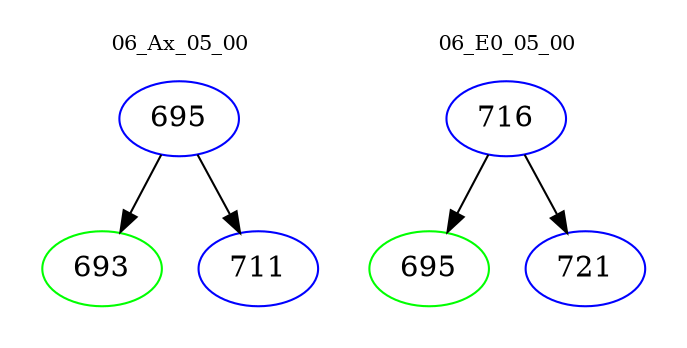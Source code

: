 digraph{
subgraph cluster_0 {
color = white
label = "06_Ax_05_00";
fontsize=10;
T0_695 [label="695", color="blue"]
T0_695 -> T0_693 [color="black"]
T0_693 [label="693", color="green"]
T0_695 -> T0_711 [color="black"]
T0_711 [label="711", color="blue"]
}
subgraph cluster_1 {
color = white
label = "06_E0_05_00";
fontsize=10;
T1_716 [label="716", color="blue"]
T1_716 -> T1_695 [color="black"]
T1_695 [label="695", color="green"]
T1_716 -> T1_721 [color="black"]
T1_721 [label="721", color="blue"]
}
}

